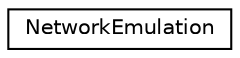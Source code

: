 digraph "Graphical Class Hierarchy"
{
  edge [fontname="Helvetica",fontsize="10",labelfontname="Helvetica",labelfontsize="10"];
  node [fontname="Helvetica",fontsize="10",shape=record];
  rankdir="LR";
  Node1 [label="NetworkEmulation",height=0.2,width=0.4,color="black", fillcolor="white", style="filled",URL="$classRNReplicaNet_1_1NetworkEmulation.html"];
}
